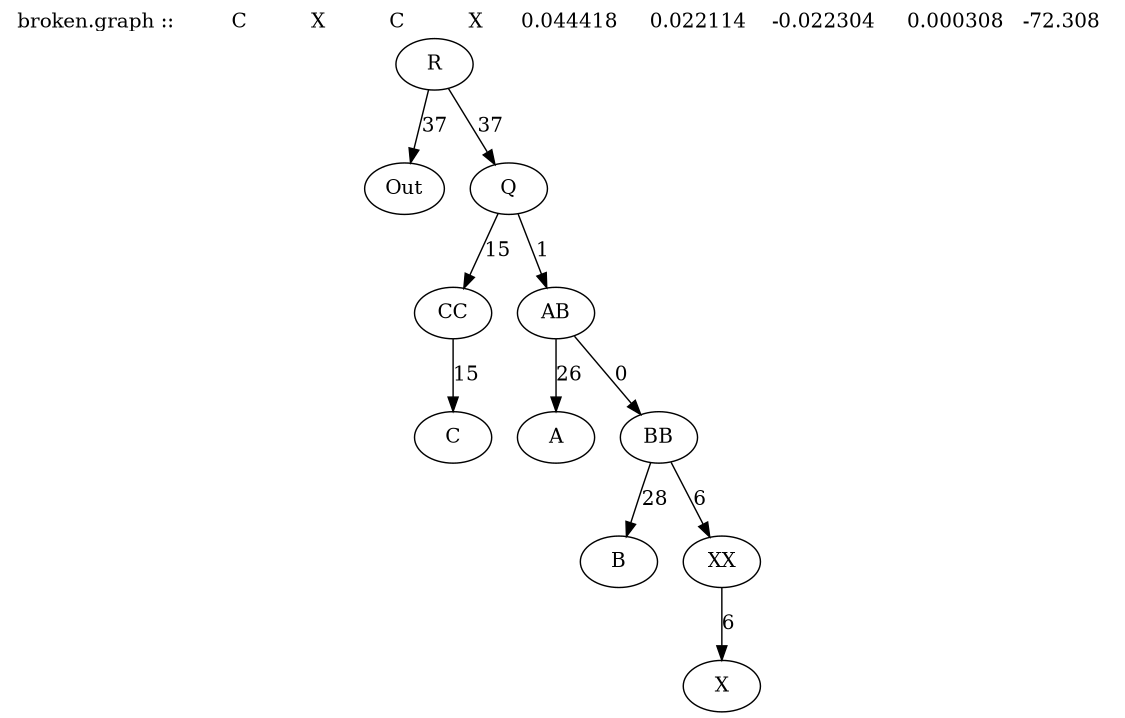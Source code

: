 digraph G { 
size = "7.5,10" ;
labelloc = "t" ; 
label = "broken.graph ::         C          X          C          X      0.044418     0.022114    -0.022304     0.000308   -72.308 
" ; 

           O  [ label = "Out" ] ; 
           A  [ label = "A" ] ; 
           C  [ label = "C" ] ; 
           B  [ label = "B" ] ; 
           X  [ label = "X" ] ; 
R -> Q [  label = "37" ] ; 
R -> O [  label = "37" ] ; 
Q -> CC [  label = "15" ] ; 
Q -> AB [  label = "1" ] ; 
AB -> A [  label = "26" ] ; 
AB -> BB [  label = "0" ] ; 
CC -> C [  label = "15" ] ; 
BB -> B [  label = "28" ] ; 
BB -> XX [  label = "6" ] ; 
XX -> X [  label = "6" ] ; 
} 
